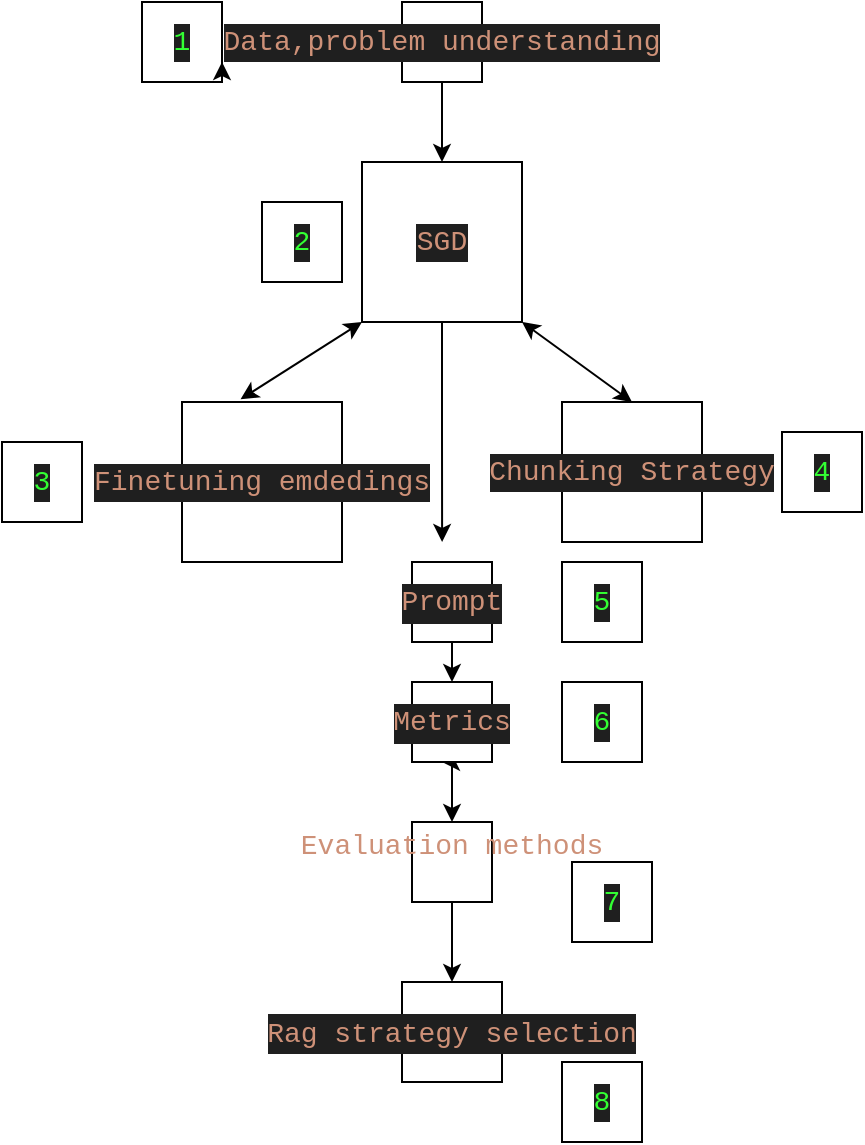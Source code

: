 <mxfile version="24.7.8">
  <diagram name="Página-1" id="2yNhoOkl5gLCW6Qr9wzW">
    <mxGraphModel dx="947" dy="622" grid="1" gridSize="10" guides="1" tooltips="1" connect="1" arrows="1" fold="1" page="1" pageScale="1" pageWidth="850" pageHeight="1100" math="0" shadow="0">
      <root>
        <mxCell id="0" />
        <mxCell id="1" parent="0" />
        <mxCell id="vNL6pm1dCJ_K4O5vO110-1" value="&lt;div style=&quot;color: rgb(204, 204, 204); background-color: rgb(31, 31, 31); font-family: Consolas, &amp;quot;Courier New&amp;quot;, monospace; font-size: 14px; line-height: 19px; white-space: pre;&quot;&gt;&lt;span style=&quot;color: #ce9178;&quot;&gt;Finetuning emdedings&lt;/span&gt;&lt;/div&gt;" style="whiteSpace=wrap;html=1;aspect=fixed;" parent="1" vertex="1">
          <mxGeometry x="190" y="200" width="80" height="80" as="geometry" />
        </mxCell>
        <mxCell id="vNL6pm1dCJ_K4O5vO110-2" value="&lt;div style=&quot;color: rgb(204, 204, 204); background-color: rgb(31, 31, 31); font-family: Consolas, &amp;quot;Courier New&amp;quot;, monospace; font-size: 14px; line-height: 19px; white-space: pre;&quot;&gt;&lt;span style=&quot;color: #ce9178;&quot;&gt;Chunking Strategy&lt;/span&gt;&lt;/div&gt;" style="whiteSpace=wrap;html=1;aspect=fixed;" parent="1" vertex="1">
          <mxGeometry x="380" y="200" width="70" height="70" as="geometry" />
        </mxCell>
        <mxCell id="vNL6pm1dCJ_K4O5vO110-3" style="rounded=0;orthogonalLoop=1;jettySize=auto;html=1;exitX=1;exitY=1;exitDx=0;exitDy=0;entryX=0.5;entryY=0;entryDx=0;entryDy=0;startArrow=classic;startFill=1;" parent="1" source="vNL6pm1dCJ_K4O5vO110-5" target="vNL6pm1dCJ_K4O5vO110-2" edge="1">
          <mxGeometry relative="1" as="geometry" />
        </mxCell>
        <mxCell id="QdqgM_wK1gFOsPG6jznP-6" style="edgeStyle=orthogonalEdgeStyle;rounded=0;orthogonalLoop=1;jettySize=auto;html=1;exitX=0.5;exitY=1;exitDx=0;exitDy=0;" edge="1" parent="1" source="vNL6pm1dCJ_K4O5vO110-5">
          <mxGeometry relative="1" as="geometry">
            <mxPoint x="320.059" y="270.0" as="targetPoint" />
          </mxGeometry>
        </mxCell>
        <mxCell id="vNL6pm1dCJ_K4O5vO110-5" value="&lt;div style=&quot;color: rgb(204, 204, 204); background-color: rgb(31, 31, 31); font-family: Consolas, &amp;quot;Courier New&amp;quot;, monospace; font-size: 14px; line-height: 19px; white-space: pre;&quot;&gt;&lt;span style=&quot;color: #ce9178;&quot;&gt;SGD&lt;/span&gt;&lt;/div&gt;" style="whiteSpace=wrap;html=1;aspect=fixed;" parent="1" vertex="1">
          <mxGeometry x="280" y="80" width="80" height="80" as="geometry" />
        </mxCell>
        <mxCell id="vNL6pm1dCJ_K4O5vO110-6" style="edgeStyle=orthogonalEdgeStyle;rounded=0;orthogonalLoop=1;jettySize=auto;html=1;entryX=0.5;entryY=0;entryDx=0;entryDy=0;" parent="1" source="vNL6pm1dCJ_K4O5vO110-7" target="vNL6pm1dCJ_K4O5vO110-5" edge="1">
          <mxGeometry relative="1" as="geometry" />
        </mxCell>
        <mxCell id="vNL6pm1dCJ_K4O5vO110-7" value="&lt;div style=&quot;color: rgb(204, 204, 204); background-color: rgb(31, 31, 31); font-family: Consolas, &amp;quot;Courier New&amp;quot;, monospace; font-size: 14px; line-height: 19px; white-space: pre;&quot;&gt;&lt;span style=&quot;color: #ce9178;&quot;&gt;Data,problem understanding&lt;/span&gt;&lt;/div&gt;" style="whiteSpace=wrap;html=1;aspect=fixed;" parent="1" vertex="1">
          <mxGeometry x="300" width="40" height="40" as="geometry" />
        </mxCell>
        <mxCell id="vNL6pm1dCJ_K4O5vO110-8" style="rounded=0;orthogonalLoop=1;jettySize=auto;html=1;exitX=0;exitY=1;exitDx=0;exitDy=0;entryX=0.366;entryY=-0.017;entryDx=0;entryDy=0;entryPerimeter=0;startArrow=classic;startFill=1;" parent="1" source="vNL6pm1dCJ_K4O5vO110-5" target="vNL6pm1dCJ_K4O5vO110-1" edge="1">
          <mxGeometry relative="1" as="geometry" />
        </mxCell>
        <mxCell id="vNL6pm1dCJ_K4O5vO110-23" style="edgeStyle=orthogonalEdgeStyle;rounded=0;orthogonalLoop=1;jettySize=auto;html=1;exitX=0.5;exitY=1;exitDx=0;exitDy=0;entryX=0.5;entryY=0;entryDx=0;entryDy=0;" parent="1" source="vNL6pm1dCJ_K4O5vO110-9" target="vNL6pm1dCJ_K4O5vO110-22" edge="1">
          <mxGeometry relative="1" as="geometry" />
        </mxCell>
        <mxCell id="vNL6pm1dCJ_K4O5vO110-9" value="&lt;font face=&quot;Consolas, Courier New, monospace&quot; color=&quot;#ce9178&quot;&gt;&lt;span style=&quot;font-size: 14px; white-space: pre;&quot;&gt;Evaluation methods&lt;/span&gt;&lt;/font&gt;&lt;div&gt;&lt;font face=&quot;Consolas, Courier New, monospace&quot; color=&quot;#ce9178&quot;&gt;&lt;span style=&quot;font-size: 14px; white-space: pre;&quot;&gt;&lt;br&gt;&lt;/span&gt;&lt;/font&gt;&lt;/div&gt;" style="whiteSpace=wrap;html=1;aspect=fixed;" parent="1" vertex="1">
          <mxGeometry x="305" y="410" width="40" height="40" as="geometry" />
        </mxCell>
        <mxCell id="vNL6pm1dCJ_K4O5vO110-10" value="&lt;div style=&quot;background-color: rgb(31, 31, 31); font-family: Consolas, &amp;quot;Courier New&amp;quot;, monospace; font-size: 14px; line-height: 19px; white-space: pre;&quot;&gt;&lt;font color=&quot;#33ff33&quot;&gt;1&lt;/font&gt;&lt;/div&gt;" style="whiteSpace=wrap;html=1;aspect=fixed;" parent="1" vertex="1">
          <mxGeometry x="170" width="40" height="40" as="geometry" />
        </mxCell>
        <mxCell id="vNL6pm1dCJ_K4O5vO110-11" value="&lt;div style=&quot;background-color: rgb(31, 31, 31); font-family: Consolas, &amp;quot;Courier New&amp;quot;, monospace; font-size: 14px; line-height: 19px; white-space: pre;&quot;&gt;&lt;font color=&quot;#33ff33&quot;&gt;2&lt;/font&gt;&lt;/div&gt;" style="whiteSpace=wrap;html=1;aspect=fixed;" parent="1" vertex="1">
          <mxGeometry x="230" y="100" width="40" height="40" as="geometry" />
        </mxCell>
        <mxCell id="vNL6pm1dCJ_K4O5vO110-12" value="&lt;div style=&quot;background-color: rgb(31, 31, 31); font-family: Consolas, &amp;quot;Courier New&amp;quot;, monospace; font-size: 14px; line-height: 19px; white-space: pre;&quot;&gt;&lt;font color=&quot;#33ff33&quot;&gt;3&lt;/font&gt;&lt;/div&gt;" style="whiteSpace=wrap;html=1;aspect=fixed;" parent="1" vertex="1">
          <mxGeometry x="100" y="220" width="40" height="40" as="geometry" />
        </mxCell>
        <mxCell id="vNL6pm1dCJ_K4O5vO110-14" value="&lt;div style=&quot;background-color: rgb(31, 31, 31); font-family: Consolas, &amp;quot;Courier New&amp;quot;, monospace; font-size: 14px; line-height: 19px; white-space: pre;&quot;&gt;&lt;font color=&quot;#33ff33&quot;&gt;5&lt;/font&gt;&lt;/div&gt;" style="whiteSpace=wrap;html=1;aspect=fixed;" parent="1" vertex="1">
          <mxGeometry x="380" y="280" width="40" height="40" as="geometry" />
        </mxCell>
        <mxCell id="vNL6pm1dCJ_K4O5vO110-15" style="edgeStyle=orthogonalEdgeStyle;rounded=0;orthogonalLoop=1;jettySize=auto;html=1;exitX=0.5;exitY=1;exitDx=0;exitDy=0;entryX=1;entryY=0.75;entryDx=0;entryDy=0;" parent="1" source="vNL6pm1dCJ_K4O5vO110-10" target="vNL6pm1dCJ_K4O5vO110-10" edge="1">
          <mxGeometry relative="1" as="geometry" />
        </mxCell>
        <mxCell id="vNL6pm1dCJ_K4O5vO110-16" value="&lt;div style=&quot;background-color: rgb(31, 31, 31); font-family: Consolas, &amp;quot;Courier New&amp;quot;, monospace; font-size: 14px; line-height: 19px; white-space: pre;&quot;&gt;&lt;font color=&quot;#33ff33&quot;&gt;4&lt;/font&gt;&lt;/div&gt;" style="whiteSpace=wrap;html=1;aspect=fixed;" parent="1" vertex="1">
          <mxGeometry x="490" y="215" width="40" height="40" as="geometry" />
        </mxCell>
        <mxCell id="vNL6pm1dCJ_K4O5vO110-18" style="edgeStyle=orthogonalEdgeStyle;rounded=0;orthogonalLoop=1;jettySize=auto;html=1;exitX=0.5;exitY=1;exitDx=0;exitDy=0;" parent="1" source="vNL6pm1dCJ_K4O5vO110-17" edge="1">
          <mxGeometry relative="1" as="geometry">
            <mxPoint x="320" y="380" as="targetPoint" />
          </mxGeometry>
        </mxCell>
        <mxCell id="vNL6pm1dCJ_K4O5vO110-21" style="edgeStyle=orthogonalEdgeStyle;rounded=0;orthogonalLoop=1;jettySize=auto;html=1;exitX=0.5;exitY=1;exitDx=0;exitDy=0;entryX=0.5;entryY=0;entryDx=0;entryDy=0;" parent="1" source="vNL6pm1dCJ_K4O5vO110-17" target="vNL6pm1dCJ_K4O5vO110-9" edge="1">
          <mxGeometry relative="1" as="geometry" />
        </mxCell>
        <mxCell id="vNL6pm1dCJ_K4O5vO110-17" value="&lt;div style=&quot;background-color: rgb(31, 31, 31); line-height: 19px;&quot;&gt;&lt;font face=&quot;Consolas, Courier New, monospace&quot; color=&quot;#ce9178&quot;&gt;&lt;span style=&quot;font-size: 14px; white-space: pre;&quot;&gt;Metrics&lt;/span&gt;&lt;/font&gt;&lt;br&gt;&lt;/div&gt;" style="whiteSpace=wrap;html=1;aspect=fixed;" parent="1" vertex="1">
          <mxGeometry x="305" y="340" width="40" height="40" as="geometry" />
        </mxCell>
        <mxCell id="vNL6pm1dCJ_K4O5vO110-20" value="&lt;div style=&quot;background-color: rgb(31, 31, 31); font-family: Consolas, &amp;quot;Courier New&amp;quot;, monospace; font-size: 14px; line-height: 19px; white-space: pre;&quot;&gt;&lt;font color=&quot;#33ff33&quot;&gt;6&lt;/font&gt;&lt;/div&gt;" style="whiteSpace=wrap;html=1;aspect=fixed;" parent="1" vertex="1">
          <mxGeometry x="380" y="340" width="40" height="40" as="geometry" />
        </mxCell>
        <mxCell id="vNL6pm1dCJ_K4O5vO110-22" value="&lt;div style=&quot;background-color: rgb(31, 31, 31); line-height: 19px;&quot;&gt;&lt;span style=&quot;background-color: initial; font-size: 14px; white-space: pre;&quot;&gt;&lt;font face=&quot;Consolas, Courier New, monospace&quot; color=&quot;#ce9178&quot;&gt;Rag strategy selection&lt;/font&gt;&lt;/span&gt;&lt;/div&gt;" style="whiteSpace=wrap;html=1;aspect=fixed;" parent="1" vertex="1">
          <mxGeometry x="300" y="490" width="50" height="50" as="geometry" />
        </mxCell>
        <mxCell id="vNL6pm1dCJ_K4O5vO110-25" value="&lt;div style=&quot;background-color: rgb(31, 31, 31); font-family: Consolas, &amp;quot;Courier New&amp;quot;, monospace; font-size: 14px; line-height: 19px; white-space: pre;&quot;&gt;&lt;font color=&quot;#33ff33&quot;&gt;7&lt;/font&gt;&lt;/div&gt;" style="whiteSpace=wrap;html=1;aspect=fixed;" parent="1" vertex="1">
          <mxGeometry x="385" y="430" width="40" height="40" as="geometry" />
        </mxCell>
        <mxCell id="QdqgM_wK1gFOsPG6jznP-7" style="edgeStyle=orthogonalEdgeStyle;rounded=0;orthogonalLoop=1;jettySize=auto;html=1;exitX=0.5;exitY=1;exitDx=0;exitDy=0;entryX=0.5;entryY=0;entryDx=0;entryDy=0;" edge="1" parent="1" source="QdqgM_wK1gFOsPG6jznP-1" target="vNL6pm1dCJ_K4O5vO110-17">
          <mxGeometry relative="1" as="geometry" />
        </mxCell>
        <mxCell id="QdqgM_wK1gFOsPG6jznP-1" value="&lt;div style=&quot;background-color: rgb(31, 31, 31); line-height: 19px;&quot;&gt;&lt;font face=&quot;Consolas, Courier New, monospace&quot; color=&quot;#ce9178&quot;&gt;&lt;span style=&quot;font-size: 14px; white-space: pre;&quot;&gt;Prompt&lt;/span&gt;&lt;/font&gt;&lt;br&gt;&lt;/div&gt;" style="whiteSpace=wrap;html=1;aspect=fixed;" vertex="1" parent="1">
          <mxGeometry x="305" y="280" width="40" height="40" as="geometry" />
        </mxCell>
        <mxCell id="QdqgM_wK1gFOsPG6jznP-2" value="&lt;div style=&quot;background-color: rgb(31, 31, 31); font-family: Consolas, &amp;quot;Courier New&amp;quot;, monospace; font-size: 14px; line-height: 19px; white-space: pre;&quot;&gt;&lt;font color=&quot;#33ff33&quot;&gt;8&lt;/font&gt;&lt;/div&gt;" style="whiteSpace=wrap;html=1;aspect=fixed;" vertex="1" parent="1">
          <mxGeometry x="380" y="530" width="40" height="40" as="geometry" />
        </mxCell>
      </root>
    </mxGraphModel>
  </diagram>
</mxfile>
